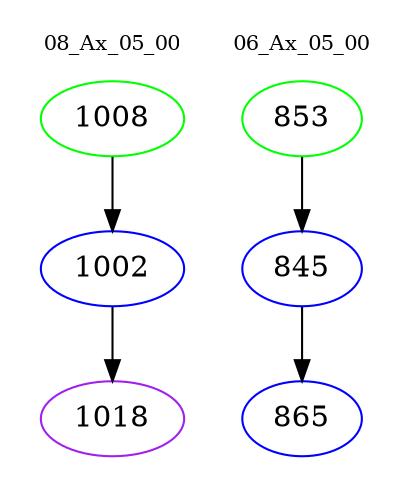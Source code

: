 digraph{
subgraph cluster_0 {
color = white
label = "08_Ax_05_00";
fontsize=10;
T0_1008 [label="1008", color="green"]
T0_1008 -> T0_1002 [color="black"]
T0_1002 [label="1002", color="blue"]
T0_1002 -> T0_1018 [color="black"]
T0_1018 [label="1018", color="purple"]
}
subgraph cluster_1 {
color = white
label = "06_Ax_05_00";
fontsize=10;
T1_853 [label="853", color="green"]
T1_853 -> T1_845 [color="black"]
T1_845 [label="845", color="blue"]
T1_845 -> T1_865 [color="black"]
T1_865 [label="865", color="blue"]
}
}
